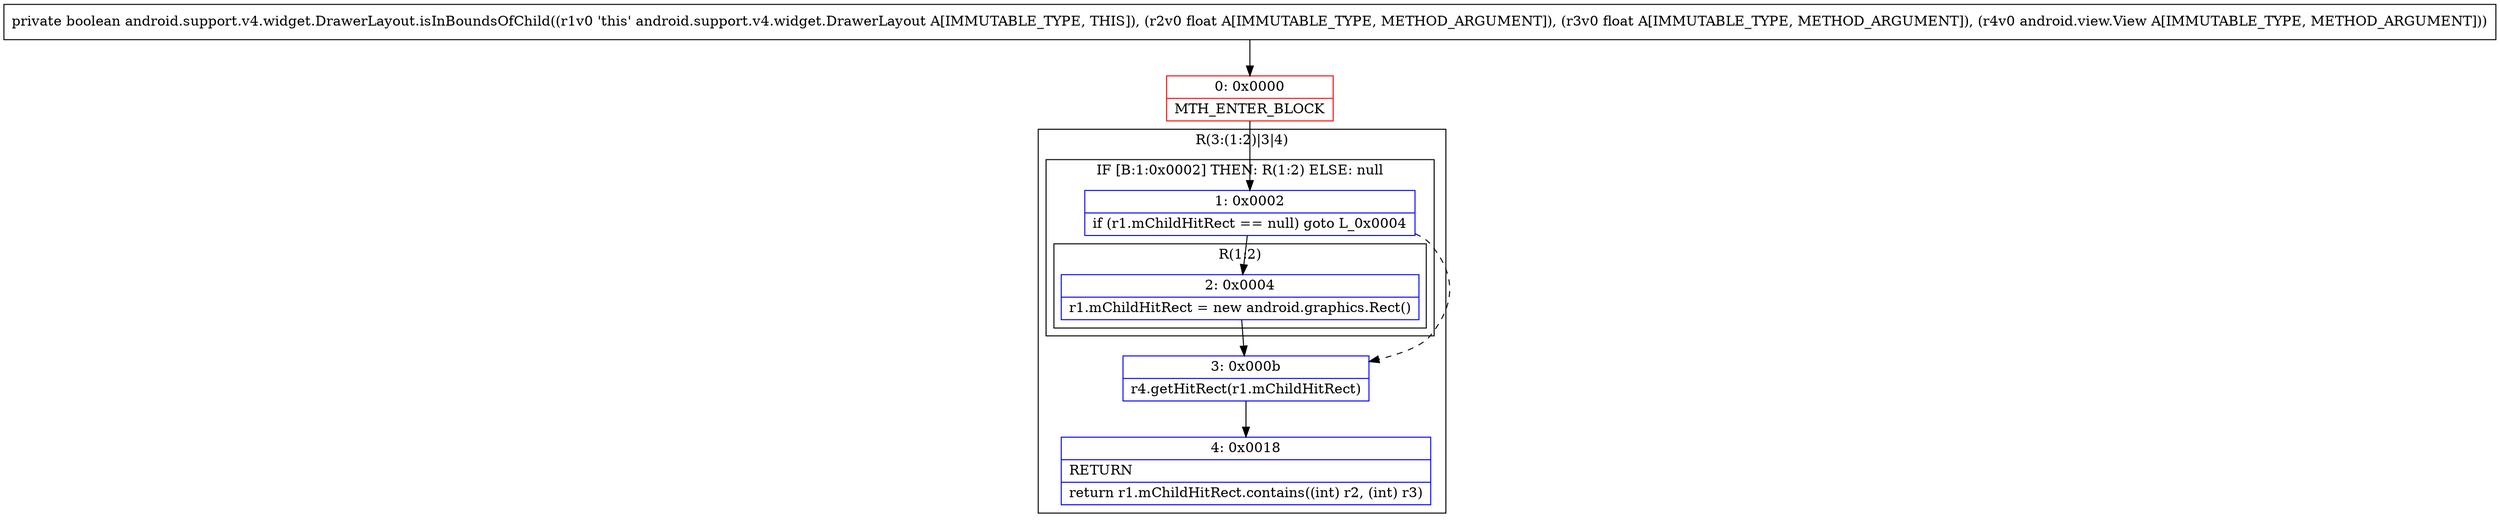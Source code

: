 digraph "CFG forandroid.support.v4.widget.DrawerLayout.isInBoundsOfChild(FFLandroid\/view\/View;)Z" {
subgraph cluster_Region_1417095857 {
label = "R(3:(1:2)|3|4)";
node [shape=record,color=blue];
subgraph cluster_IfRegion_1432469724 {
label = "IF [B:1:0x0002] THEN: R(1:2) ELSE: null";
node [shape=record,color=blue];
Node_1 [shape=record,label="{1\:\ 0x0002|if (r1.mChildHitRect == null) goto L_0x0004\l}"];
subgraph cluster_Region_1926548272 {
label = "R(1:2)";
node [shape=record,color=blue];
Node_2 [shape=record,label="{2\:\ 0x0004|r1.mChildHitRect = new android.graphics.Rect()\l}"];
}
}
Node_3 [shape=record,label="{3\:\ 0x000b|r4.getHitRect(r1.mChildHitRect)\l}"];
Node_4 [shape=record,label="{4\:\ 0x0018|RETURN\l|return r1.mChildHitRect.contains((int) r2, (int) r3)\l}"];
}
Node_0 [shape=record,color=red,label="{0\:\ 0x0000|MTH_ENTER_BLOCK\l}"];
MethodNode[shape=record,label="{private boolean android.support.v4.widget.DrawerLayout.isInBoundsOfChild((r1v0 'this' android.support.v4.widget.DrawerLayout A[IMMUTABLE_TYPE, THIS]), (r2v0 float A[IMMUTABLE_TYPE, METHOD_ARGUMENT]), (r3v0 float A[IMMUTABLE_TYPE, METHOD_ARGUMENT]), (r4v0 android.view.View A[IMMUTABLE_TYPE, METHOD_ARGUMENT])) }"];
MethodNode -> Node_0;
Node_1 -> Node_2;
Node_1 -> Node_3[style=dashed];
Node_2 -> Node_3;
Node_3 -> Node_4;
Node_0 -> Node_1;
}

